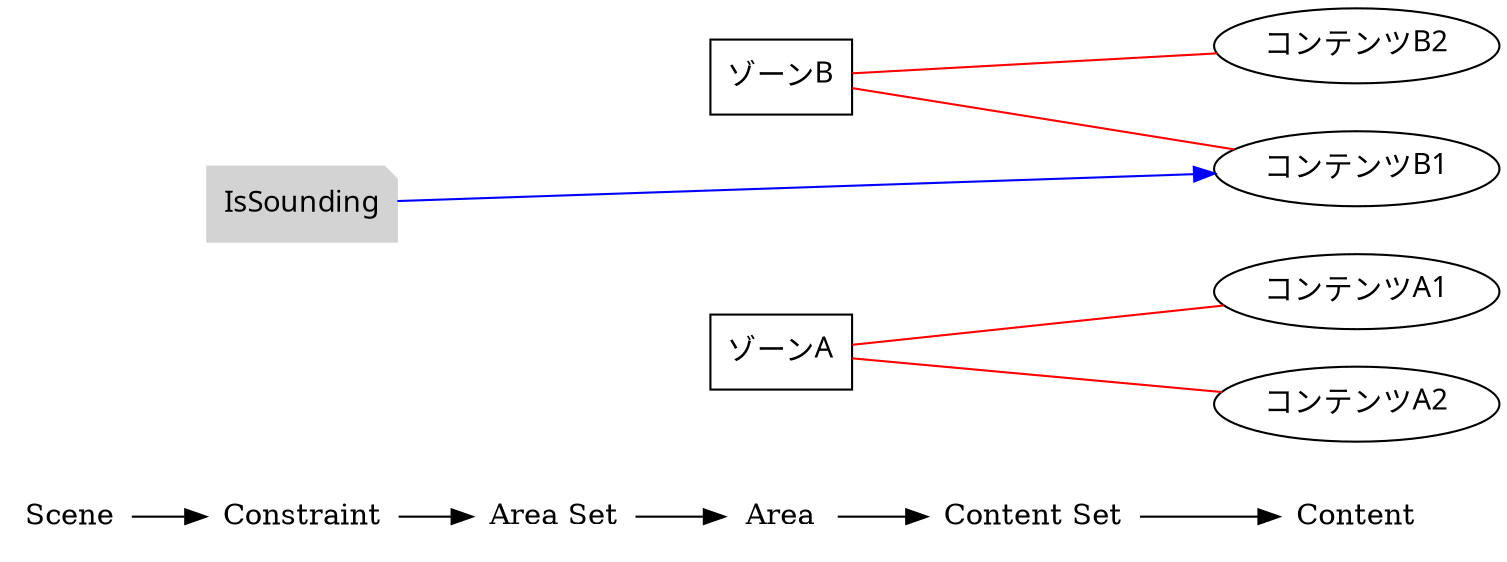 digraph rule_objects_graph {
	rankdir = LR;
	charset="utf-8";
	clusterrank = global;
	
	node [shape = plaintext];
	Scene -> Constraint -> "Area Set" -> Area -> "Content Set" -> Content; 
	{ rank = same;
		node [shape = box];
		{
			Area;

			e1 [label="ゾーンA", fontname="Meiryo UI"];
			e2 [label="ゾーンB", fontname="Meiryo UI"];
		}
	}
	
	{ rank = same;
		node [shape = ellipse];
		{
			Content;

			e3 [label="コンテンツA1", fontname="Meiryo UI"];
			e4 [label="コンテンツB1", fontname="Meiryo UI"];
			e5 [label="コンテンツA2", fontname="Meiryo UI"];
			e6 [label="コンテンツB2", fontname="Meiryo UI"];

		}
	}
	
	{
		subgraph subareaset {
			"Area Set";
			node [shape = box, style = filled, color = lightpink];


		}
	}


	
	{
		subgraph subcontentset {
			"Content Set";
			node [shape = ellipse, style = filled, color = palegreen];


		}
	}



	

	

	e1 -> e3 [dir=none, color=red];
	e2 -> e4 [dir=none, color=red];
	e1 -> e5 [dir=none, color=red];
	e2 -> e6 [dir=none, color=red];
	

	

	subgraph scene { rank = same;
		node [shape = circle, style = filled, color = lightblue];
		{
			"Scene";

		}
	}

	{ rank = same;
		node [shape = note, style = filled, color = lightgrey];
		{
			"Constraint";
			e7 [label="IsSounding", fontname="Meiryo UI"];
		}
	}
	
	{ rank = same;
		node [shape = note, style = filled, color = lavenderblush2];
		{
			"Constraint";
		}
	}

	{ rank = same;
		node [shape = note, style = filled, color = lightpink2];
		{
			"Constraint";
		}
	}

	e7 -> e4 [color=blue];
	

	

	
}

